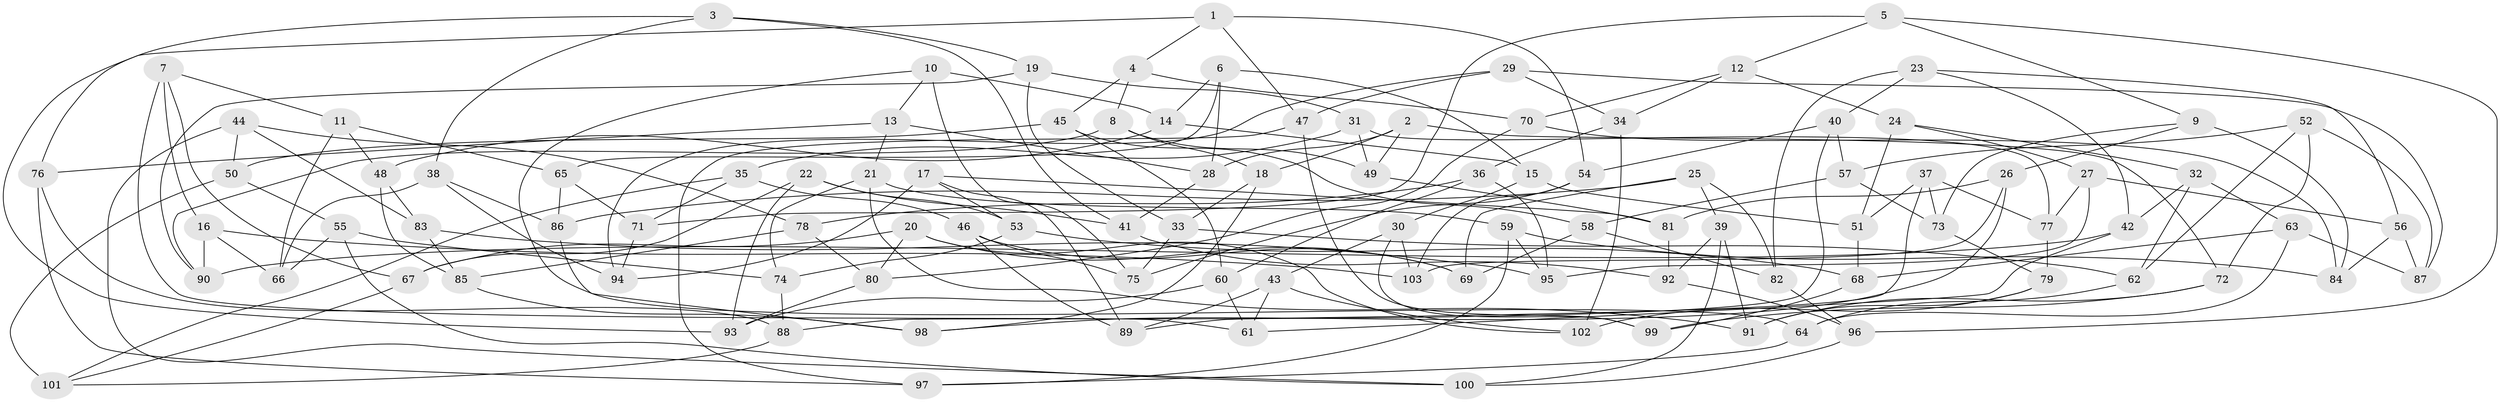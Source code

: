 // Generated by graph-tools (version 1.1) at 2025/16/03/09/25 04:16:34]
// undirected, 103 vertices, 206 edges
graph export_dot {
graph [start="1"]
  node [color=gray90,style=filled];
  1;
  2;
  3;
  4;
  5;
  6;
  7;
  8;
  9;
  10;
  11;
  12;
  13;
  14;
  15;
  16;
  17;
  18;
  19;
  20;
  21;
  22;
  23;
  24;
  25;
  26;
  27;
  28;
  29;
  30;
  31;
  32;
  33;
  34;
  35;
  36;
  37;
  38;
  39;
  40;
  41;
  42;
  43;
  44;
  45;
  46;
  47;
  48;
  49;
  50;
  51;
  52;
  53;
  54;
  55;
  56;
  57;
  58;
  59;
  60;
  61;
  62;
  63;
  64;
  65;
  66;
  67;
  68;
  69;
  70;
  71;
  72;
  73;
  74;
  75;
  76;
  77;
  78;
  79;
  80;
  81;
  82;
  83;
  84;
  85;
  86;
  87;
  88;
  89;
  90;
  91;
  92;
  93;
  94;
  95;
  96;
  97;
  98;
  99;
  100;
  101;
  102;
  103;
  1 -- 4;
  1 -- 47;
  1 -- 93;
  1 -- 54;
  2 -- 28;
  2 -- 18;
  2 -- 72;
  2 -- 49;
  3 -- 41;
  3 -- 19;
  3 -- 38;
  3 -- 76;
  4 -- 8;
  4 -- 70;
  4 -- 45;
  5 -- 96;
  5 -- 71;
  5 -- 9;
  5 -- 12;
  6 -- 14;
  6 -- 15;
  6 -- 65;
  6 -- 28;
  7 -- 16;
  7 -- 67;
  7 -- 61;
  7 -- 11;
  8 -- 18;
  8 -- 90;
  8 -- 49;
  9 -- 84;
  9 -- 73;
  9 -- 26;
  10 -- 13;
  10 -- 75;
  10 -- 14;
  10 -- 64;
  11 -- 65;
  11 -- 66;
  11 -- 48;
  12 -- 24;
  12 -- 70;
  12 -- 34;
  13 -- 21;
  13 -- 28;
  13 -- 76;
  14 -- 15;
  14 -- 48;
  15 -- 51;
  15 -- 30;
  16 -- 66;
  16 -- 90;
  16 -- 103;
  17 -- 94;
  17 -- 53;
  17 -- 81;
  17 -- 89;
  18 -- 33;
  18 -- 98;
  19 -- 90;
  19 -- 33;
  19 -- 31;
  20 -- 80;
  20 -- 69;
  20 -- 102;
  20 -- 67;
  21 -- 74;
  21 -- 59;
  21 -- 91;
  22 -- 67;
  22 -- 41;
  22 -- 93;
  22 -- 53;
  23 -- 42;
  23 -- 56;
  23 -- 40;
  23 -- 82;
  24 -- 32;
  24 -- 51;
  24 -- 27;
  25 -- 86;
  25 -- 39;
  25 -- 69;
  25 -- 82;
  26 -- 98;
  26 -- 103;
  26 -- 81;
  27 -- 95;
  27 -- 56;
  27 -- 77;
  28 -- 41;
  29 -- 47;
  29 -- 34;
  29 -- 94;
  29 -- 87;
  30 -- 103;
  30 -- 99;
  30 -- 43;
  31 -- 77;
  31 -- 35;
  31 -- 49;
  32 -- 63;
  32 -- 42;
  32 -- 62;
  33 -- 62;
  33 -- 75;
  34 -- 36;
  34 -- 102;
  35 -- 101;
  35 -- 71;
  35 -- 46;
  36 -- 78;
  36 -- 60;
  36 -- 95;
  37 -- 51;
  37 -- 89;
  37 -- 77;
  37 -- 73;
  38 -- 94;
  38 -- 66;
  38 -- 86;
  39 -- 100;
  39 -- 91;
  39 -- 92;
  40 -- 88;
  40 -- 57;
  40 -- 54;
  41 -- 92;
  42 -- 61;
  42 -- 90;
  43 -- 61;
  43 -- 102;
  43 -- 89;
  44 -- 100;
  44 -- 50;
  44 -- 83;
  44 -- 78;
  45 -- 60;
  45 -- 50;
  45 -- 58;
  46 -- 89;
  46 -- 69;
  46 -- 75;
  47 -- 99;
  47 -- 97;
  48 -- 85;
  48 -- 83;
  49 -- 81;
  50 -- 55;
  50 -- 101;
  51 -- 68;
  52 -- 57;
  52 -- 72;
  52 -- 62;
  52 -- 87;
  53 -- 68;
  53 -- 74;
  54 -- 103;
  54 -- 75;
  55 -- 100;
  55 -- 74;
  55 -- 66;
  56 -- 84;
  56 -- 87;
  57 -- 73;
  57 -- 58;
  58 -- 69;
  58 -- 82;
  59 -- 97;
  59 -- 95;
  59 -- 84;
  60 -- 61;
  60 -- 93;
  62 -- 64;
  63 -- 87;
  63 -- 68;
  63 -- 64;
  64 -- 97;
  65 -- 71;
  65 -- 86;
  67 -- 101;
  68 -- 99;
  70 -- 84;
  70 -- 80;
  71 -- 94;
  72 -- 99;
  72 -- 91;
  73 -- 79;
  74 -- 88;
  76 -- 97;
  76 -- 88;
  77 -- 79;
  78 -- 80;
  78 -- 85;
  79 -- 102;
  79 -- 91;
  80 -- 93;
  81 -- 92;
  82 -- 96;
  83 -- 85;
  83 -- 95;
  85 -- 98;
  86 -- 98;
  88 -- 101;
  92 -- 96;
  96 -- 100;
}

